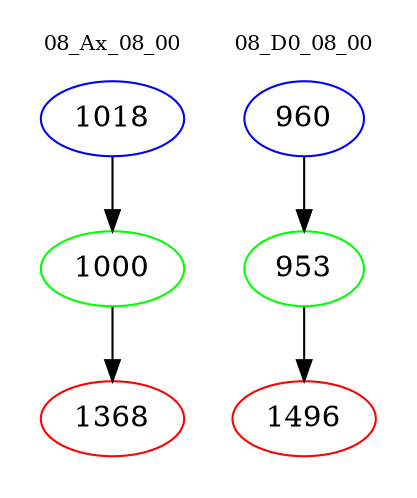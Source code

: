 digraph{
subgraph cluster_0 {
color = white
label = "08_Ax_08_00";
fontsize=10;
T0_1018 [label="1018", color="blue"]
T0_1018 -> T0_1000 [color="black"]
T0_1000 [label="1000", color="green"]
T0_1000 -> T0_1368 [color="black"]
T0_1368 [label="1368", color="red"]
}
subgraph cluster_1 {
color = white
label = "08_D0_08_00";
fontsize=10;
T1_960 [label="960", color="blue"]
T1_960 -> T1_953 [color="black"]
T1_953 [label="953", color="green"]
T1_953 -> T1_1496 [color="black"]
T1_1496 [label="1496", color="red"]
}
}
